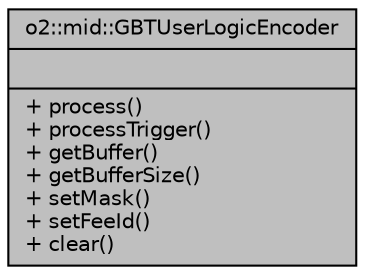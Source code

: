 digraph "o2::mid::GBTUserLogicEncoder"
{
 // INTERACTIVE_SVG=YES
  bgcolor="transparent";
  edge [fontname="Helvetica",fontsize="10",labelfontname="Helvetica",labelfontsize="10"];
  node [fontname="Helvetica",fontsize="10",shape=record];
  Node1 [label="{o2::mid::GBTUserLogicEncoder\n||+ process()\l+ processTrigger()\l+ getBuffer()\l+ getBufferSize()\l+ setMask()\l+ setFeeId()\l+ clear()\l}",height=0.2,width=0.4,color="black", fillcolor="grey75", style="filled", fontcolor="black"];
}
